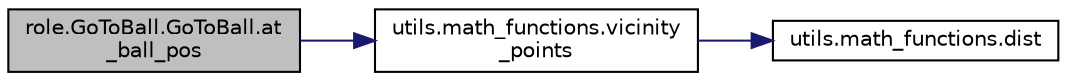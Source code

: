 digraph "role.GoToBall.GoToBall.at_ball_pos"
{
 // INTERACTIVE_SVG=YES
  edge [fontname="Helvetica",fontsize="10",labelfontname="Helvetica",labelfontsize="10"];
  node [fontname="Helvetica",fontsize="10",shape=record];
  rankdir="LR";
  Node1 [label="role.GoToBall.GoToBall.at\l_ball_pos",height=0.2,width=0.4,color="black", fillcolor="grey75", style="filled", fontcolor="black"];
  Node1 -> Node2 [color="midnightblue",fontsize="10",style="solid",fontname="Helvetica"];
  Node2 [label="utils.math_functions.vicinity\l_points",height=0.2,width=0.4,color="black", fillcolor="white", style="filled",URL="$d6/d83/namespaceutils_1_1math__functions.html#add6f7ce093f2084ecc440852873cbf79"];
  Node2 -> Node3 [color="midnightblue",fontsize="10",style="solid",fontname="Helvetica"];
  Node3 [label="utils.math_functions.dist",height=0.2,width=0.4,color="black", fillcolor="white", style="filled",URL="$d6/d83/namespaceutils_1_1math__functions.html#a75d840d8cbf719630bbb23997efdbb0e"];
}
